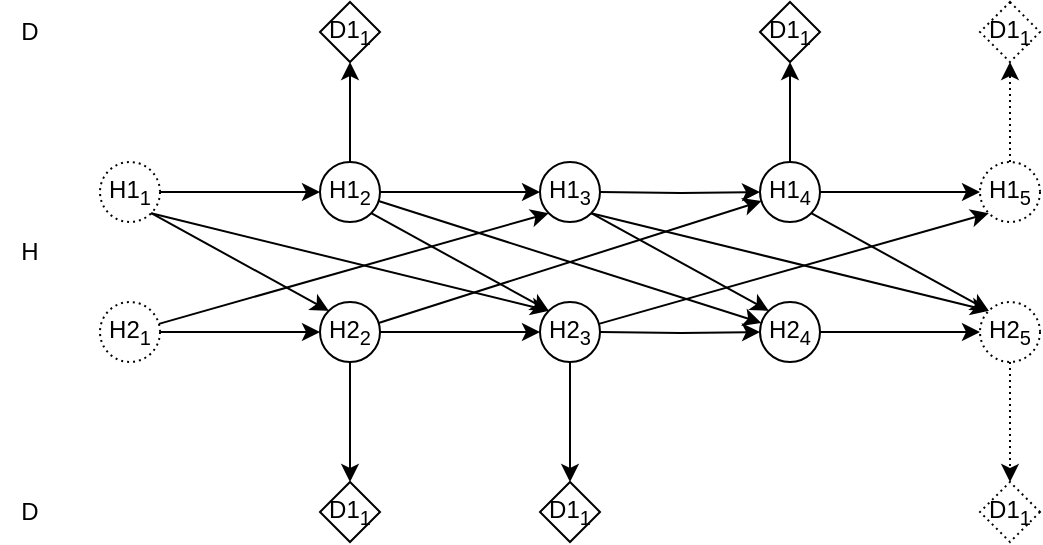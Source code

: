 <mxfile version="24.8.6">
  <diagram name="Page-1" id="WmFIYigbI2bGJBvzbAcq">
    <mxGraphModel dx="1214" dy="793" grid="1" gridSize="10" guides="1" tooltips="1" connect="1" arrows="1" fold="1" page="1" pageScale="1" pageWidth="827" pageHeight="1169" math="0" shadow="0">
      <root>
        <mxCell id="0" />
        <mxCell id="1" parent="0" />
        <mxCell id="W582OLzANp079AzozXXy-5" value="" style="edgeStyle=orthogonalEdgeStyle;rounded=0;orthogonalLoop=1;jettySize=auto;html=1;" edge="1" parent="1" source="W582OLzANp079AzozXXy-2" target="W582OLzANp079AzozXXy-4">
          <mxGeometry relative="1" as="geometry" />
        </mxCell>
        <mxCell id="W582OLzANp079AzozXXy-2" value="H2&lt;sub&gt;1&lt;/sub&gt;" style="ellipse;whiteSpace=wrap;html=1;aspect=fixed;dashed=1;dashPattern=1 2;" vertex="1" parent="1">
          <mxGeometry x="260" y="250" width="30" height="30" as="geometry" />
        </mxCell>
        <mxCell id="W582OLzANp079AzozXXy-7" value="" style="edgeStyle=orthogonalEdgeStyle;rounded=0;orthogonalLoop=1;jettySize=auto;html=1;" edge="1" parent="1" source="W582OLzANp079AzozXXy-4" target="W582OLzANp079AzozXXy-6">
          <mxGeometry relative="1" as="geometry" />
        </mxCell>
        <mxCell id="W582OLzANp079AzozXXy-4" value="H2&lt;sub&gt;2&lt;/sub&gt;" style="ellipse;whiteSpace=wrap;html=1;aspect=fixed;" vertex="1" parent="1">
          <mxGeometry x="370" y="250" width="30" height="30" as="geometry" />
        </mxCell>
        <mxCell id="W582OLzANp079AzozXXy-6" value="H2&lt;sub&gt;3&lt;/sub&gt;" style="ellipse;whiteSpace=wrap;html=1;aspect=fixed;" vertex="1" parent="1">
          <mxGeometry x="480" y="250" width="30" height="30" as="geometry" />
        </mxCell>
        <mxCell id="W582OLzANp079AzozXXy-8" value="" style="edgeStyle=orthogonalEdgeStyle;rounded=0;orthogonalLoop=1;jettySize=auto;html=1;" edge="1" parent="1" source="W582OLzANp079AzozXXy-9" target="W582OLzANp079AzozXXy-11">
          <mxGeometry relative="1" as="geometry" />
        </mxCell>
        <mxCell id="W582OLzANp079AzozXXy-9" value="H1&lt;sub&gt;1&lt;/sub&gt;" style="ellipse;whiteSpace=wrap;html=1;aspect=fixed;dashed=1;dashPattern=1 2;" vertex="1" parent="1">
          <mxGeometry x="260" y="180" width="30" height="30" as="geometry" />
        </mxCell>
        <mxCell id="W582OLzANp079AzozXXy-10" value="" style="edgeStyle=orthogonalEdgeStyle;rounded=0;orthogonalLoop=1;jettySize=auto;html=1;" edge="1" parent="1" source="W582OLzANp079AzozXXy-11" target="W582OLzANp079AzozXXy-12">
          <mxGeometry relative="1" as="geometry" />
        </mxCell>
        <mxCell id="W582OLzANp079AzozXXy-11" value="H1&lt;sub&gt;2&lt;/sub&gt;" style="ellipse;whiteSpace=wrap;html=1;aspect=fixed;" vertex="1" parent="1">
          <mxGeometry x="370" y="180" width="30" height="30" as="geometry" />
        </mxCell>
        <mxCell id="W582OLzANp079AzozXXy-12" value="H1&lt;sub&gt;3&lt;/sub&gt;" style="ellipse;whiteSpace=wrap;html=1;aspect=fixed;" vertex="1" parent="1">
          <mxGeometry x="480" y="180" width="30" height="30" as="geometry" />
        </mxCell>
        <mxCell id="W582OLzANp079AzozXXy-18" value="" style="endArrow=classic;html=1;rounded=0;exitX=1;exitY=1;exitDx=0;exitDy=0;entryX=0;entryY=0;entryDx=0;entryDy=0;" edge="1" parent="1" source="W582OLzANp079AzozXXy-9" target="W582OLzANp079AzozXXy-6">
          <mxGeometry width="50" height="50" relative="1" as="geometry">
            <mxPoint x="390" y="440" as="sourcePoint" />
            <mxPoint x="440" y="390" as="targetPoint" />
          </mxGeometry>
        </mxCell>
        <mxCell id="W582OLzANp079AzozXXy-19" value="" style="endArrow=classic;html=1;rounded=0;exitX=1;exitY=1;exitDx=0;exitDy=0;entryX=0;entryY=0;entryDx=0;entryDy=0;" edge="1" parent="1" source="W582OLzANp079AzozXXy-9" target="W582OLzANp079AzozXXy-4">
          <mxGeometry width="50" height="50" relative="1" as="geometry">
            <mxPoint x="296" y="264" as="sourcePoint" />
            <mxPoint x="384" y="216" as="targetPoint" />
          </mxGeometry>
        </mxCell>
        <mxCell id="W582OLzANp079AzozXXy-20" value="" style="endArrow=classic;html=1;rounded=0;entryX=0;entryY=1;entryDx=0;entryDy=0;" edge="1" parent="1" source="W582OLzANp079AzozXXy-2" target="W582OLzANp079AzozXXy-12">
          <mxGeometry width="50" height="50" relative="1" as="geometry">
            <mxPoint x="296" y="264" as="sourcePoint" />
            <mxPoint x="384" y="216" as="targetPoint" />
          </mxGeometry>
        </mxCell>
        <mxCell id="W582OLzANp079AzozXXy-21" value="" style="endArrow=classic;html=1;rounded=0;exitX=1;exitY=1;exitDx=0;exitDy=0;entryX=0;entryY=0;entryDx=0;entryDy=0;" edge="1" parent="1" source="W582OLzANp079AzozXXy-11" target="W582OLzANp079AzozXXy-6">
          <mxGeometry width="50" height="50" relative="1" as="geometry">
            <mxPoint x="296" y="216" as="sourcePoint" />
            <mxPoint x="384" y="264" as="targetPoint" />
          </mxGeometry>
        </mxCell>
        <mxCell id="W582OLzANp079AzozXXy-22" value="" style="edgeStyle=orthogonalEdgeStyle;rounded=0;orthogonalLoop=1;jettySize=auto;html=1;" edge="1" parent="1" target="W582OLzANp079AzozXXy-25">
          <mxGeometry relative="1" as="geometry">
            <mxPoint x="510" y="265" as="sourcePoint" />
          </mxGeometry>
        </mxCell>
        <mxCell id="W582OLzANp079AzozXXy-24" value="" style="edgeStyle=orthogonalEdgeStyle;rounded=0;orthogonalLoop=1;jettySize=auto;html=1;" edge="1" parent="1" source="W582OLzANp079AzozXXy-25" target="W582OLzANp079AzozXXy-26">
          <mxGeometry relative="1" as="geometry" />
        </mxCell>
        <mxCell id="W582OLzANp079AzozXXy-25" value="H2&lt;sub&gt;4&lt;/sub&gt;" style="ellipse;whiteSpace=wrap;html=1;aspect=fixed;" vertex="1" parent="1">
          <mxGeometry x="590" y="250" width="30" height="30" as="geometry" />
        </mxCell>
        <mxCell id="W582OLzANp079AzozXXy-26" value="H2&lt;sub&gt;5&lt;/sub&gt;" style="ellipse;whiteSpace=wrap;html=1;aspect=fixed;dashed=1;dashPattern=1 2;" vertex="1" parent="1">
          <mxGeometry x="700" y="250" width="30" height="30" as="geometry" />
        </mxCell>
        <mxCell id="W582OLzANp079AzozXXy-27" value="" style="edgeStyle=orthogonalEdgeStyle;rounded=0;orthogonalLoop=1;jettySize=auto;html=1;" edge="1" parent="1" target="W582OLzANp079AzozXXy-30">
          <mxGeometry relative="1" as="geometry">
            <mxPoint x="510" y="195" as="sourcePoint" />
          </mxGeometry>
        </mxCell>
        <mxCell id="W582OLzANp079AzozXXy-29" value="" style="edgeStyle=orthogonalEdgeStyle;rounded=0;orthogonalLoop=1;jettySize=auto;html=1;" edge="1" parent="1" source="W582OLzANp079AzozXXy-30" target="W582OLzANp079AzozXXy-31">
          <mxGeometry relative="1" as="geometry" />
        </mxCell>
        <mxCell id="W582OLzANp079AzozXXy-30" value="H1&lt;sub&gt;4&lt;/sub&gt;" style="ellipse;whiteSpace=wrap;html=1;aspect=fixed;" vertex="1" parent="1">
          <mxGeometry x="590" y="180" width="30" height="30" as="geometry" />
        </mxCell>
        <mxCell id="W582OLzANp079AzozXXy-31" value="H1&lt;sub&gt;5&lt;/sub&gt;" style="ellipse;whiteSpace=wrap;html=1;aspect=fixed;dashed=1;dashPattern=1 2;" vertex="1" parent="1">
          <mxGeometry x="700" y="180" width="30" height="30" as="geometry" />
        </mxCell>
        <mxCell id="W582OLzANp079AzozXXy-32" value="" style="endArrow=classic;html=1;rounded=0;exitX=1;exitY=1;exitDx=0;exitDy=0;entryX=0;entryY=0;entryDx=0;entryDy=0;" edge="1" parent="1" target="W582OLzANp079AzozXXy-26">
          <mxGeometry width="50" height="50" relative="1" as="geometry">
            <mxPoint x="505.607" y="205.607" as="sourcePoint" />
            <mxPoint x="660" y="390" as="targetPoint" />
          </mxGeometry>
        </mxCell>
        <mxCell id="W582OLzANp079AzozXXy-33" value="" style="endArrow=classic;html=1;rounded=0;exitX=1;exitY=1;exitDx=0;exitDy=0;entryX=0;entryY=0;entryDx=0;entryDy=0;" edge="1" parent="1" target="W582OLzANp079AzozXXy-25">
          <mxGeometry width="50" height="50" relative="1" as="geometry">
            <mxPoint x="505.607" y="205.607" as="sourcePoint" />
            <mxPoint x="604" y="216" as="targetPoint" />
          </mxGeometry>
        </mxCell>
        <mxCell id="W582OLzANp079AzozXXy-34" value="" style="endArrow=classic;html=1;rounded=0;entryX=0;entryY=1;entryDx=0;entryDy=0;" edge="1" parent="1" target="W582OLzANp079AzozXXy-31">
          <mxGeometry width="50" height="50" relative="1" as="geometry">
            <mxPoint x="509.436" y="260.925" as="sourcePoint" />
            <mxPoint x="604" y="216" as="targetPoint" />
          </mxGeometry>
        </mxCell>
        <mxCell id="W582OLzANp079AzozXXy-35" value="" style="endArrow=classic;html=1;rounded=0;exitX=1;exitY=1;exitDx=0;exitDy=0;entryX=0;entryY=0;entryDx=0;entryDy=0;" edge="1" parent="1" source="W582OLzANp079AzozXXy-30" target="W582OLzANp079AzozXXy-26">
          <mxGeometry width="50" height="50" relative="1" as="geometry">
            <mxPoint x="516" y="216" as="sourcePoint" />
            <mxPoint x="604" y="264" as="targetPoint" />
          </mxGeometry>
        </mxCell>
        <mxCell id="W582OLzANp079AzozXXy-36" value="" style="endArrow=classic;html=1;rounded=0;" edge="1" parent="1" source="W582OLzANp079AzozXXy-11" target="W582OLzANp079AzozXXy-25">
          <mxGeometry width="50" height="50" relative="1" as="geometry">
            <mxPoint x="395.807" y="209.997" as="sourcePoint" />
            <mxPoint x="594.2" y="258.39" as="targetPoint" />
          </mxGeometry>
        </mxCell>
        <mxCell id="W582OLzANp079AzozXXy-37" value="" style="endArrow=classic;html=1;rounded=0;" edge="1" parent="1" source="W582OLzANp079AzozXXy-4" target="W582OLzANp079AzozXXy-30">
          <mxGeometry width="50" height="50" relative="1" as="geometry">
            <mxPoint x="399.636" y="265.315" as="sourcePoint" />
            <mxPoint x="594.2" y="210.39" as="targetPoint" />
          </mxGeometry>
        </mxCell>
        <mxCell id="W582OLzANp079AzozXXy-38" value="H" style="text;html=1;align=center;verticalAlign=middle;whiteSpace=wrap;rounded=0;" vertex="1" parent="1">
          <mxGeometry x="210" y="210" width="30" height="30" as="geometry" />
        </mxCell>
        <mxCell id="W582OLzANp079AzozXXy-42" value="" style="edgeStyle=orthogonalEdgeStyle;rounded=0;orthogonalLoop=1;jettySize=auto;html=1;exitX=0.5;exitY=0;exitDx=0;exitDy=0;" edge="1" parent="1" source="W582OLzANp079AzozXXy-11" target="W582OLzANp079AzozXXy-41">
          <mxGeometry relative="1" as="geometry" />
        </mxCell>
        <mxCell id="W582OLzANp079AzozXXy-41" value="D1&lt;sub&gt;1&lt;/sub&gt;" style="rhombus;whiteSpace=wrap;html=1;" vertex="1" parent="1">
          <mxGeometry x="370" y="100" width="30" height="30" as="geometry" />
        </mxCell>
        <mxCell id="W582OLzANp079AzozXXy-46" value="" style="edgeStyle=orthogonalEdgeStyle;rounded=0;orthogonalLoop=1;jettySize=auto;html=1;" edge="1" parent="1" source="W582OLzANp079AzozXXy-30" target="W582OLzANp079AzozXXy-45">
          <mxGeometry relative="1" as="geometry">
            <mxPoint x="600" y="170" as="sourcePoint" />
          </mxGeometry>
        </mxCell>
        <mxCell id="W582OLzANp079AzozXXy-48" value="" style="edgeStyle=orthogonalEdgeStyle;rounded=0;orthogonalLoop=1;jettySize=auto;html=1;exitX=0.5;exitY=0;exitDx=0;exitDy=0;dashed=1;dashPattern=1 2;" edge="1" parent="1" source="W582OLzANp079AzozXXy-31" target="W582OLzANp079AzozXXy-47">
          <mxGeometry relative="1" as="geometry" />
        </mxCell>
        <mxCell id="W582OLzANp079AzozXXy-45" value="D1&lt;sub&gt;1&lt;/sub&gt;" style="rhombus;whiteSpace=wrap;html=1;" vertex="1" parent="1">
          <mxGeometry x="590" y="100" width="30" height="30" as="geometry" />
        </mxCell>
        <mxCell id="W582OLzANp079AzozXXy-47" value="D1&lt;sub&gt;1&lt;/sub&gt;" style="rhombus;whiteSpace=wrap;html=1;dashed=1;dashPattern=1 2;" vertex="1" parent="1">
          <mxGeometry x="700" y="100" width="30" height="30" as="geometry" />
        </mxCell>
        <mxCell id="W582OLzANp079AzozXXy-64" value="" style="edgeStyle=orthogonalEdgeStyle;rounded=0;orthogonalLoop=1;jettySize=auto;html=1;exitX=0.5;exitY=1;exitDx=0;exitDy=0;" edge="1" parent="1" source="W582OLzANp079AzozXXy-4" target="W582OLzANp079AzozXXy-63">
          <mxGeometry relative="1" as="geometry" />
        </mxCell>
        <mxCell id="W582OLzANp079AzozXXy-66" value="" style="edgeStyle=orthogonalEdgeStyle;rounded=0;orthogonalLoop=1;jettySize=auto;html=1;exitX=0.5;exitY=1;exitDx=0;exitDy=0;" edge="1" parent="1" source="W582OLzANp079AzozXXy-6" target="W582OLzANp079AzozXXy-65">
          <mxGeometry relative="1" as="geometry" />
        </mxCell>
        <mxCell id="W582OLzANp079AzozXXy-63" value="D1&lt;sub&gt;1&lt;/sub&gt;" style="rhombus;whiteSpace=wrap;html=1;direction=south;" vertex="1" parent="1">
          <mxGeometry x="370" y="340" width="30" height="30" as="geometry" />
        </mxCell>
        <mxCell id="W582OLzANp079AzozXXy-65" value="D1&lt;sub&gt;1&lt;/sub&gt;" style="rhombus;whiteSpace=wrap;html=1;direction=south;" vertex="1" parent="1">
          <mxGeometry x="480" y="340" width="30" height="30" as="geometry" />
        </mxCell>
        <mxCell id="W582OLzANp079AzozXXy-70" value="" style="edgeStyle=orthogonalEdgeStyle;rounded=0;orthogonalLoop=1;jettySize=auto;html=1;exitX=0.5;exitY=1;exitDx=0;exitDy=0;dashed=1;dashPattern=1 2;" edge="1" parent="1" source="W582OLzANp079AzozXXy-26" target="W582OLzANp079AzozXXy-69">
          <mxGeometry relative="1" as="geometry" />
        </mxCell>
        <mxCell id="W582OLzANp079AzozXXy-69" value="D1&lt;sub&gt;1&lt;/sub&gt;" style="rhombus;whiteSpace=wrap;html=1;direction=south;dashed=1;dashPattern=1 2;" vertex="1" parent="1">
          <mxGeometry x="700" y="340" width="30" height="30" as="geometry" />
        </mxCell>
        <mxCell id="W582OLzANp079AzozXXy-71" value="D" style="text;html=1;align=center;verticalAlign=middle;whiteSpace=wrap;rounded=0;" vertex="1" parent="1">
          <mxGeometry x="210" y="340" width="30" height="30" as="geometry" />
        </mxCell>
        <mxCell id="W582OLzANp079AzozXXy-72" value="D" style="text;html=1;align=center;verticalAlign=middle;whiteSpace=wrap;rounded=0;" vertex="1" parent="1">
          <mxGeometry x="210" y="100" width="30" height="30" as="geometry" />
        </mxCell>
      </root>
    </mxGraphModel>
  </diagram>
</mxfile>
